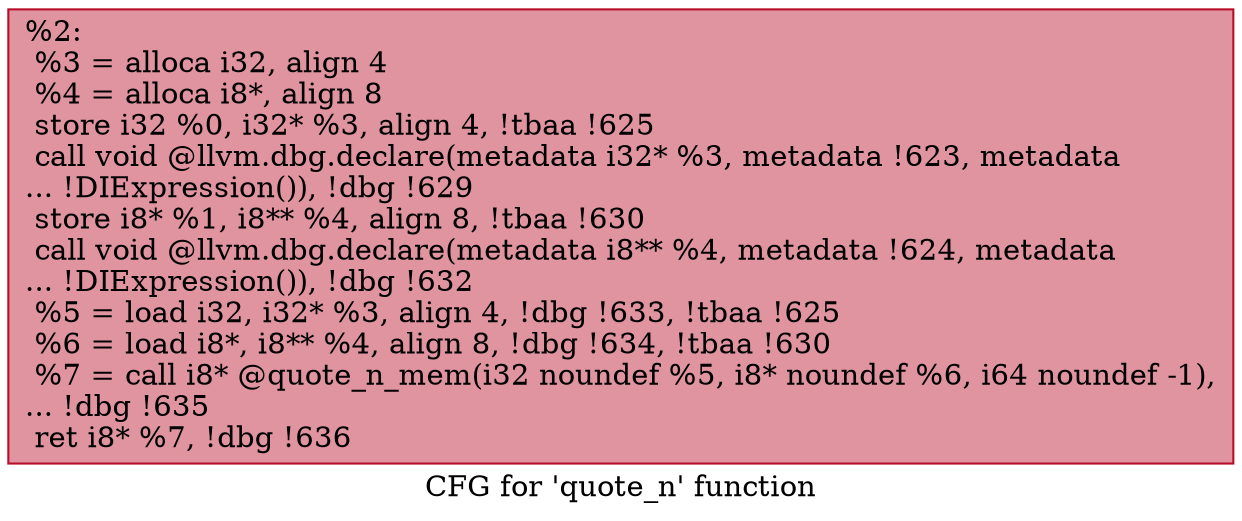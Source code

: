 digraph "CFG for 'quote_n' function" {
	label="CFG for 'quote_n' function";

	Node0x783dc0 [shape=record,color="#b70d28ff", style=filled, fillcolor="#b70d2870",label="{%2:\l  %3 = alloca i32, align 4\l  %4 = alloca i8*, align 8\l  store i32 %0, i32* %3, align 4, !tbaa !625\l  call void @llvm.dbg.declare(metadata i32* %3, metadata !623, metadata\l... !DIExpression()), !dbg !629\l  store i8* %1, i8** %4, align 8, !tbaa !630\l  call void @llvm.dbg.declare(metadata i8** %4, metadata !624, metadata\l... !DIExpression()), !dbg !632\l  %5 = load i32, i32* %3, align 4, !dbg !633, !tbaa !625\l  %6 = load i8*, i8** %4, align 8, !dbg !634, !tbaa !630\l  %7 = call i8* @quote_n_mem(i32 noundef %5, i8* noundef %6, i64 noundef -1),\l... !dbg !635\l  ret i8* %7, !dbg !636\l}"];
}
